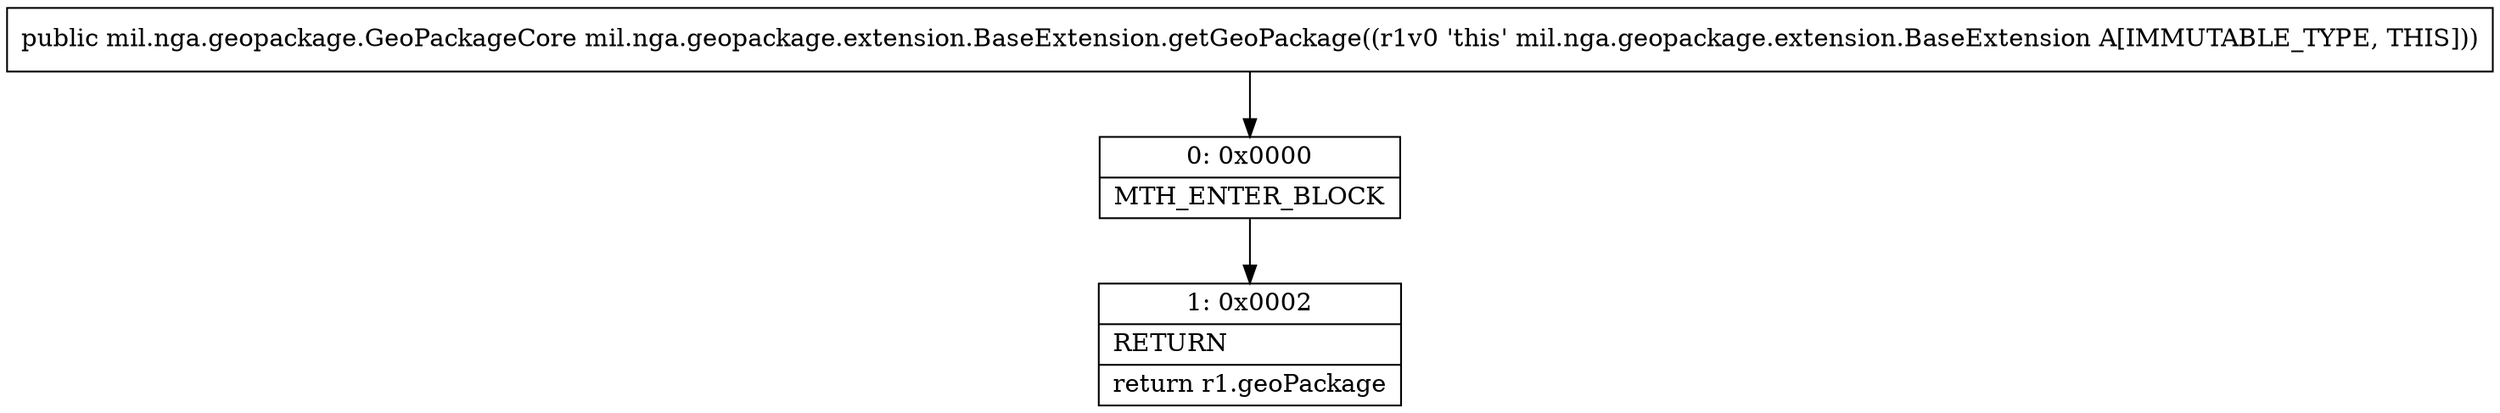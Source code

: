 digraph "CFG formil.nga.geopackage.extension.BaseExtension.getGeoPackage()Lmil\/nga\/geopackage\/GeoPackageCore;" {
Node_0 [shape=record,label="{0\:\ 0x0000|MTH_ENTER_BLOCK\l}"];
Node_1 [shape=record,label="{1\:\ 0x0002|RETURN\l|return r1.geoPackage\l}"];
MethodNode[shape=record,label="{public mil.nga.geopackage.GeoPackageCore mil.nga.geopackage.extension.BaseExtension.getGeoPackage((r1v0 'this' mil.nga.geopackage.extension.BaseExtension A[IMMUTABLE_TYPE, THIS])) }"];
MethodNode -> Node_0;
Node_0 -> Node_1;
}

